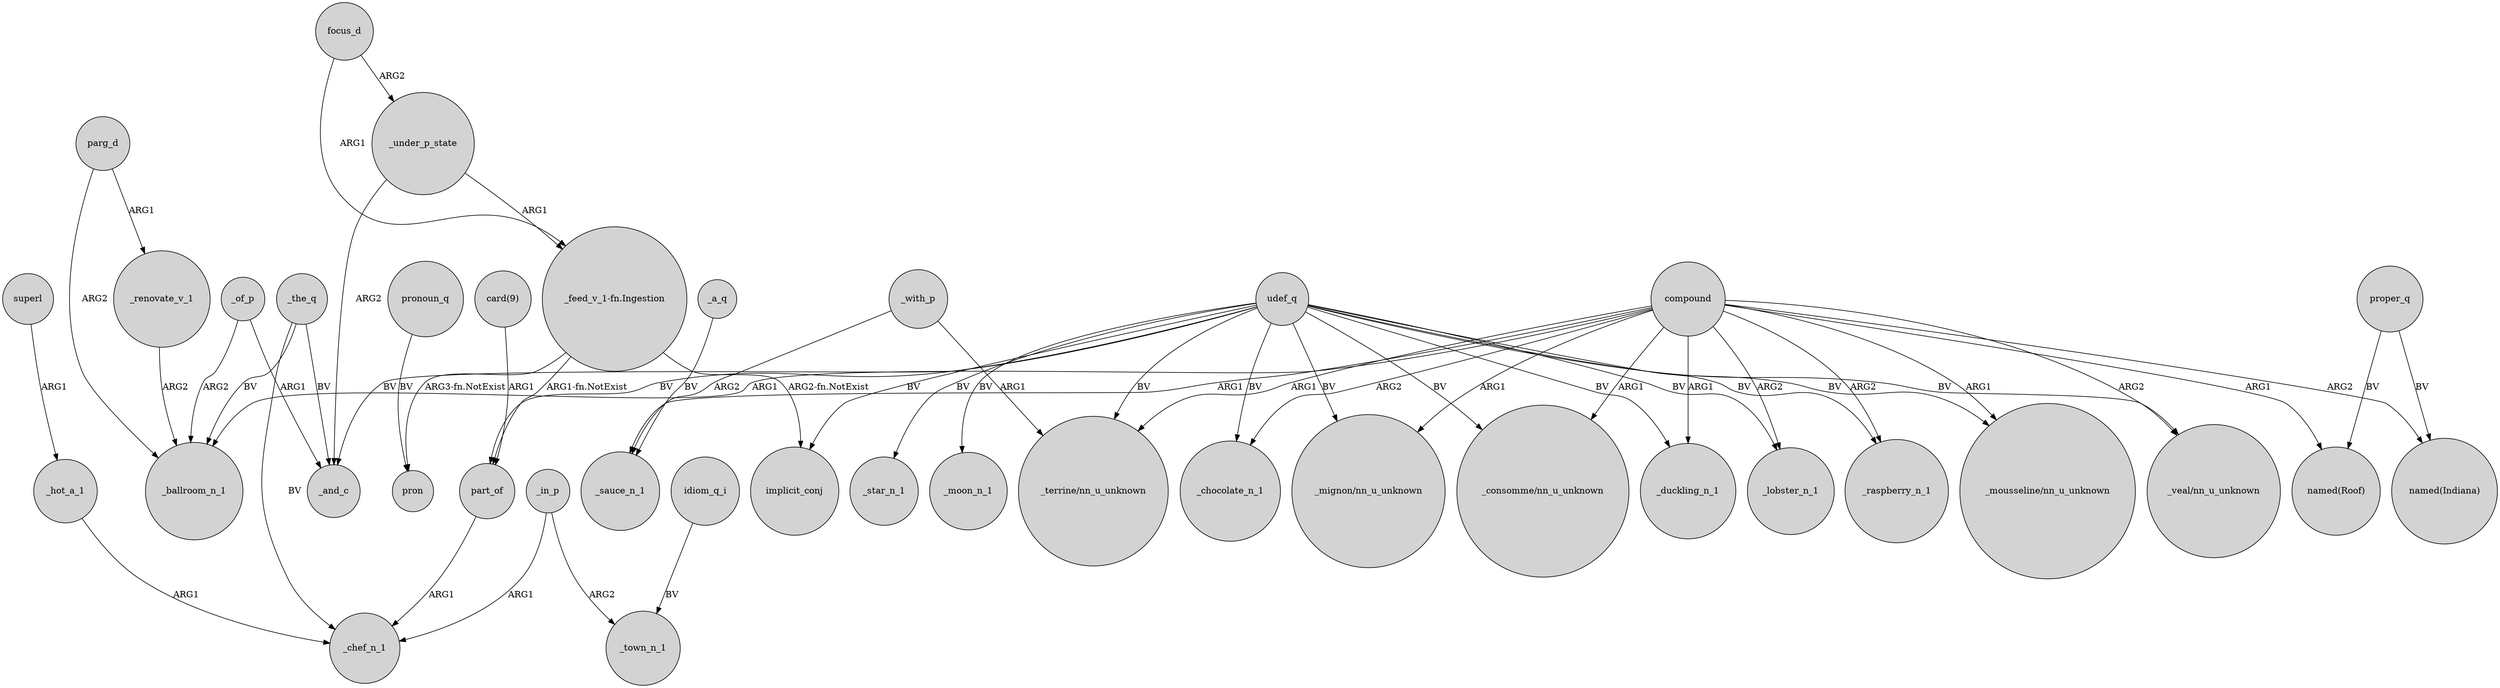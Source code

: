 digraph {
	node [shape=circle style=filled]
	udef_q -> "_consomme/nn_u_unknown" [label=BV]
	_the_q -> _and_c [label=BV]
	superl -> _hot_a_1 [label=ARG1]
	compound -> _ballroom_n_1 [label=ARG1]
	_a_q -> _sauce_n_1 [label=BV]
	udef_q -> "_veal/nn_u_unknown" [label=BV]
	udef_q -> part_of [label=BV]
	udef_q -> _lobster_n_1 [label=BV]
	_hot_a_1 -> _chef_n_1 [label=ARG1]
	idiom_q_i -> _town_n_1 [label=BV]
	parg_d -> _renovate_v_1 [label=ARG1]
	udef_q -> _moon_n_1 [label=BV]
	compound -> _lobster_n_1 [label=ARG2]
	compound -> "named(Roof)" [label=ARG1]
	"_feed_v_1-fn.Ingestion" -> implicit_conj [label="ARG2-fn.NotExist"]
	_with_p -> "_terrine/nn_u_unknown" [label=ARG1]
	_under_p_state -> "_feed_v_1-fn.Ingestion" [label=ARG1]
	compound -> _raspberry_n_1 [label=ARG2]
	compound -> "_mousseline/nn_u_unknown" [label=ARG1]
	proper_q -> "named(Roof)" [label=BV]
	udef_q -> implicit_conj [label=BV]
	focus_d -> "_feed_v_1-fn.Ingestion" [label=ARG1]
	udef_q -> _raspberry_n_1 [label=BV]
	_in_p -> _town_n_1 [label=ARG2]
	compound -> "_consomme/nn_u_unknown" [label=ARG1]
	udef_q -> "_terrine/nn_u_unknown" [label=BV]
	part_of -> _chef_n_1 [label=ARG1]
	_with_p -> _sauce_n_1 [label=ARG2]
	"card(9)" -> part_of [label=ARG1]
	pronoun_q -> pron [label=BV]
	udef_q -> "_mousseline/nn_u_unknown" [label=BV]
	compound -> _chocolate_n_1 [label=ARG2]
	compound -> "_mignon/nn_u_unknown" [label=ARG1]
	_in_p -> _chef_n_1 [label=ARG1]
	_under_p_state -> _and_c [label=ARG2]
	udef_q -> _chocolate_n_1 [label=BV]
	compound -> "_terrine/nn_u_unknown" [label=ARG1]
	_of_p -> _and_c [label=ARG1]
	"_feed_v_1-fn.Ingestion" -> pron [label="ARG3-fn.NotExist"]
	udef_q -> _star_n_1 [label=BV]
	_the_q -> _chef_n_1 [label=BV]
	udef_q -> _duckling_n_1 [label=BV]
	_renovate_v_1 -> _ballroom_n_1 [label=ARG2]
	compound -> "_veal/nn_u_unknown" [label=ARG2]
	compound -> "named(Indiana)" [label=ARG2]
	udef_q -> "_mignon/nn_u_unknown" [label=BV]
	compound -> _duckling_n_1 [label=ARG1]
	proper_q -> "named(Indiana)" [label=BV]
	parg_d -> _ballroom_n_1 [label=ARG2]
	"_feed_v_1-fn.Ingestion" -> part_of [label="ARG1-fn.NotExist"]
	udef_q -> _and_c [label=BV]
	focus_d -> _under_p_state [label=ARG2]
	compound -> _sauce_n_1 [label=ARG1]
	_the_q -> _ballroom_n_1 [label=BV]
	_of_p -> _ballroom_n_1 [label=ARG2]
}
